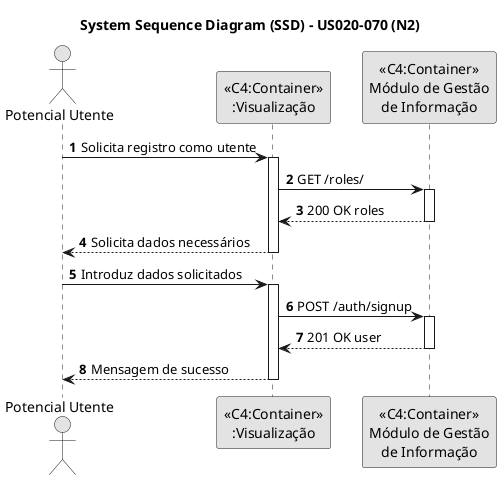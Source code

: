 @startuml
skinparam monochrome true
skinparam packageStyle rectangle
skinparam shadowing false

title System Sequence Diagram (SSD) - US020-070 (N2)

autonumber

actor "Potencial Utente"

"Potencial Utente" -> "<<C4:Container>>\n:Visualização": Solicita registro como utente
activate "<<C4:Container>>\n:Visualização"
"<<C4:Container>>\n:Visualização" -> "<<C4:Container>>\nMódulo de Gestão\nde Informação": GET /roles/
activate "<<C4:Container>>\nMódulo de Gestão\nde Informação"
"<<C4:Container>>\nMódulo de Gestão\nde Informação" --> "<<C4:Container>>\n:Visualização": 200 OK roles
deactivate "<<C4:Container>>\nMódulo de Gestão\nde Informação"
"<<C4:Container>>\n:Visualização" --> "Potencial Utente": Solicita dados necessários
deactivate "<<C4:Container>>\n:Visualização"

"Potencial Utente" -> "<<C4:Container>>\n:Visualização": Introduz dados solicitados
activate "<<C4:Container>>\n:Visualização"
"<<C4:Container>>\n:Visualização" -> "<<C4:Container>>\nMódulo de Gestão\nde Informação": POST /auth/signup
activate "<<C4:Container>>\nMódulo de Gestão\nde Informação"
"<<C4:Container>>\nMódulo de Gestão\nde Informação" --> "<<C4:Container>>\n:Visualização": 201 OK user
deactivate "<<C4:Container>>\nMódulo de Gestão\nde Informação"
"Potencial Utente" <-- "<<C4:Container>>\n:Visualização": Mensagem de sucesso
deactivate "<<C4:Container>>\n:Visualização"

@enduml